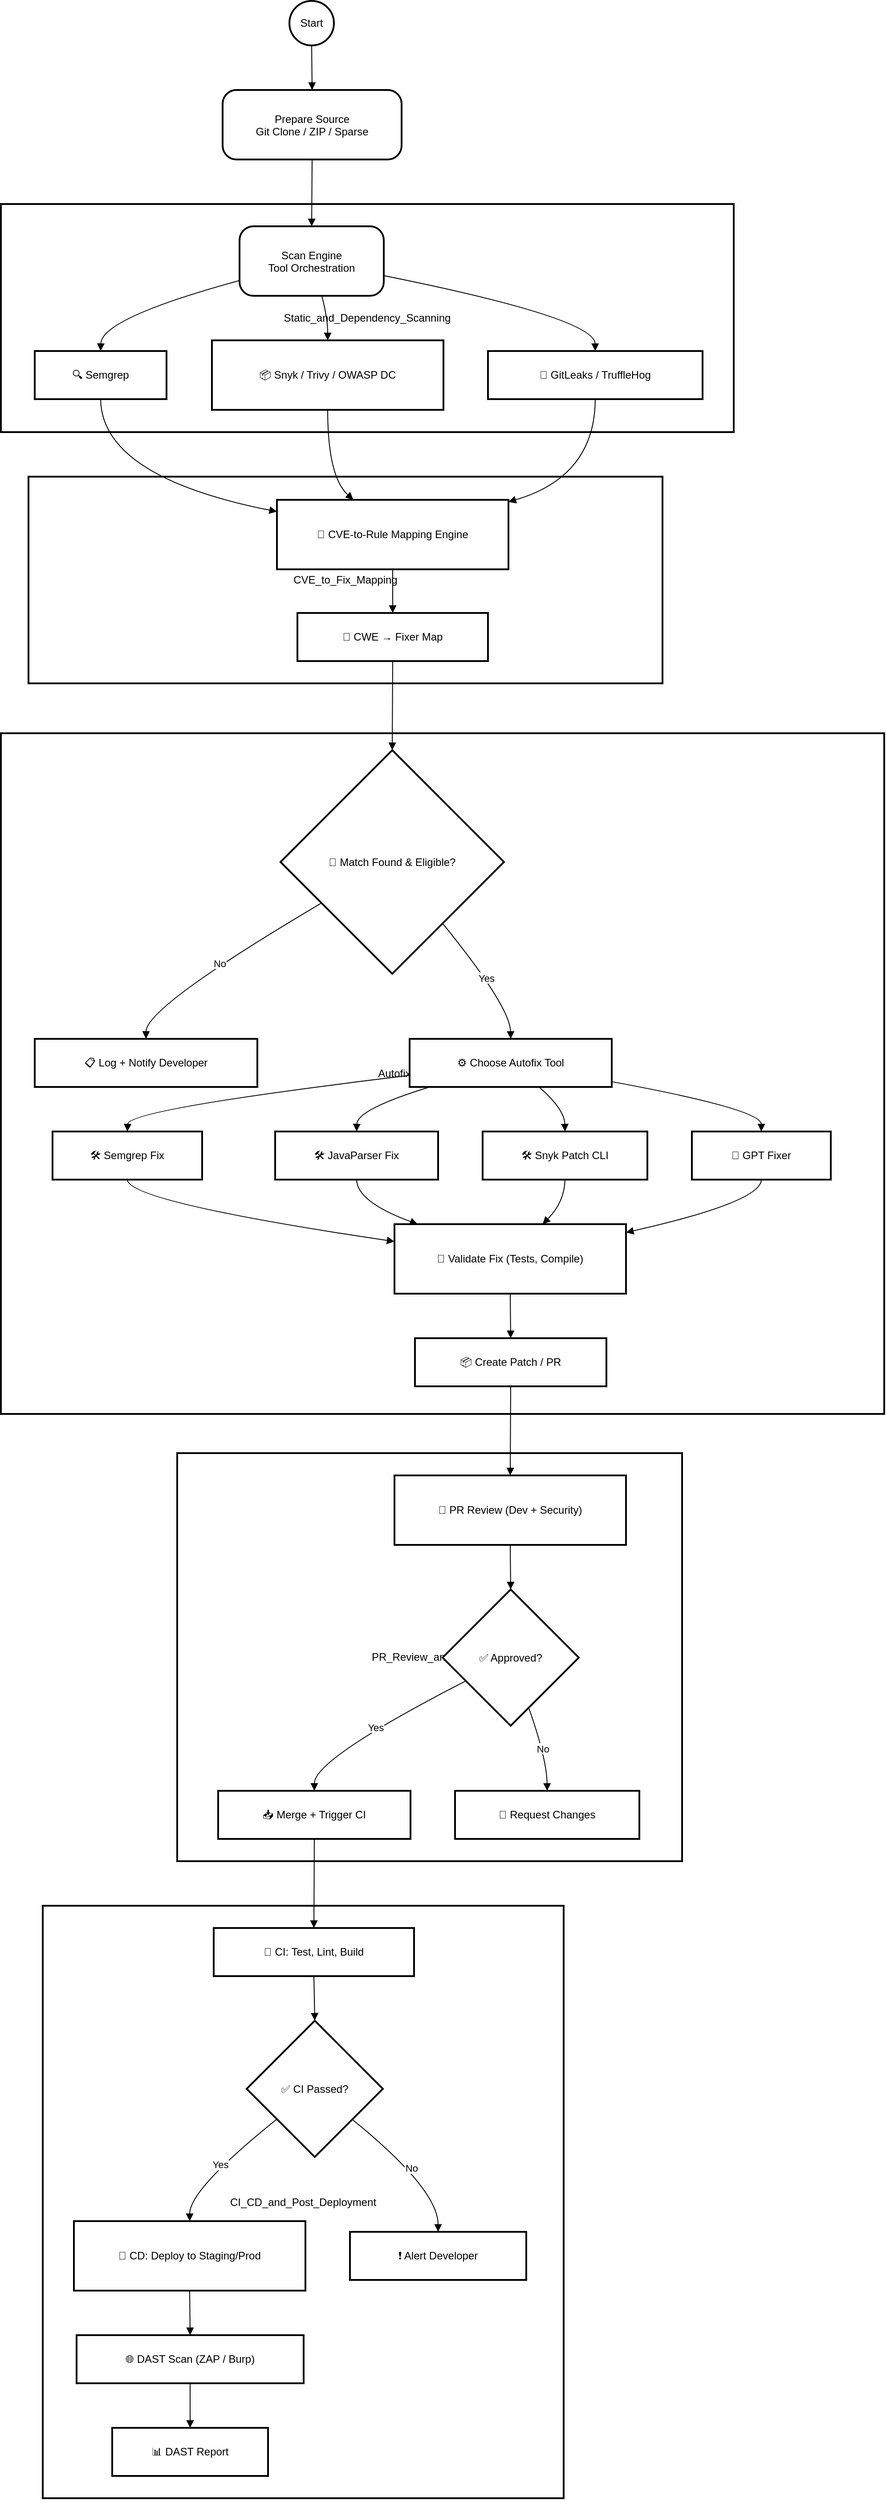 <mxfile version="28.0.4">
  <diagram name="Page-1" id="892onOLskE7xOwSgJ23O">
    <mxGraphModel dx="1011" dy="501" grid="1" gridSize="10" guides="1" tooltips="1" connect="1" arrows="1" fold="1" page="1" pageScale="1" pageWidth="850" pageHeight="1100" math="0" shadow="0">
      <root>
        <mxCell id="0" />
        <mxCell id="1" parent="0" />
        <mxCell id="ip-NU26Sr8X3tSFVFo44-1" value="CI_CD_and_Post_Deployment" style="whiteSpace=wrap;strokeWidth=2;" vertex="1" parent="1">
          <mxGeometry x="67" y="2158" width="585" height="665" as="geometry" />
        </mxCell>
        <mxCell id="ip-NU26Sr8X3tSFVFo44-2" value="PR_Review_and_Merge" style="whiteSpace=wrap;strokeWidth=2;" vertex="1" parent="1">
          <mxGeometry x="218" y="1650" width="567" height="458" as="geometry" />
        </mxCell>
        <mxCell id="ip-NU26Sr8X3tSFVFo44-3" value="Autofix_and_Patch_Engine" style="whiteSpace=wrap;strokeWidth=2;" vertex="1" parent="1">
          <mxGeometry x="20" y="842" width="992" height="764" as="geometry" />
        </mxCell>
        <mxCell id="ip-NU26Sr8X3tSFVFo44-4" value="CVE_to_Fix_Mapping" style="whiteSpace=wrap;strokeWidth=2;" vertex="1" parent="1">
          <mxGeometry x="51" y="554" width="712" height="232" as="geometry" />
        </mxCell>
        <mxCell id="ip-NU26Sr8X3tSFVFo44-5" value="Static_and_Dependency_Scanning" style="whiteSpace=wrap;strokeWidth=2;" vertex="1" parent="1">
          <mxGeometry x="20" y="248" width="823" height="256" as="geometry" />
        </mxCell>
        <mxCell id="ip-NU26Sr8X3tSFVFo44-6" value="Start" style="ellipse;aspect=fixed;strokeWidth=2;whiteSpace=wrap;" vertex="1" parent="1">
          <mxGeometry x="344" y="20" width="50" height="50" as="geometry" />
        </mxCell>
        <mxCell id="ip-NU26Sr8X3tSFVFo44-7" value="Prepare Source&#xa;Git Clone / ZIP / Sparse" style="rounded=1;arcSize=20;strokeWidth=2" vertex="1" parent="1">
          <mxGeometry x="269" y="120" width="201" height="78" as="geometry" />
        </mxCell>
        <mxCell id="ip-NU26Sr8X3tSFVFo44-8" value="Scan Engine&#xa;Tool Orchestration" style="rounded=1;arcSize=20;strokeWidth=2" vertex="1" parent="1">
          <mxGeometry x="288" y="273" width="162" height="78" as="geometry" />
        </mxCell>
        <mxCell id="ip-NU26Sr8X3tSFVFo44-9" value="🔍 Semgrep" style="whiteSpace=wrap;strokeWidth=2;" vertex="1" parent="1">
          <mxGeometry x="58" y="413" width="148" height="54" as="geometry" />
        </mxCell>
        <mxCell id="ip-NU26Sr8X3tSFVFo44-10" value="📦 Snyk / Trivy / OWASP DC" style="whiteSpace=wrap;strokeWidth=2;" vertex="1" parent="1">
          <mxGeometry x="257" y="401" width="260" height="78" as="geometry" />
        </mxCell>
        <mxCell id="ip-NU26Sr8X3tSFVFo44-11" value="🔑 GitLeaks / TruffleHog" style="whiteSpace=wrap;strokeWidth=2;" vertex="1" parent="1">
          <mxGeometry x="567" y="413" width="241" height="54" as="geometry" />
        </mxCell>
        <mxCell id="ip-NU26Sr8X3tSFVFo44-12" value="🧠 CVE-to-Rule Mapping Engine" style="whiteSpace=wrap;strokeWidth=2;" vertex="1" parent="1">
          <mxGeometry x="330" y="580" width="260" height="78" as="geometry" />
        </mxCell>
        <mxCell id="ip-NU26Sr8X3tSFVFo44-13" value="📘 CWE → Fixer Map" style="whiteSpace=wrap;strokeWidth=2;" vertex="1" parent="1">
          <mxGeometry x="353" y="707" width="214" height="54" as="geometry" />
        </mxCell>
        <mxCell id="ip-NU26Sr8X3tSFVFo44-14" value="🎯 Match Found &amp; Eligible?" style="rhombus;strokeWidth=2;whiteSpace=wrap;" vertex="1" parent="1">
          <mxGeometry x="334" y="861" width="251" height="251" as="geometry" />
        </mxCell>
        <mxCell id="ip-NU26Sr8X3tSFVFo44-15" value="📋 Log + Notify Developer" style="whiteSpace=wrap;strokeWidth=2;" vertex="1" parent="1">
          <mxGeometry x="58" y="1185" width="250" height="54" as="geometry" />
        </mxCell>
        <mxCell id="ip-NU26Sr8X3tSFVFo44-16" value="⚙️ Choose Autofix Tool" style="whiteSpace=wrap;strokeWidth=2;" vertex="1" parent="1">
          <mxGeometry x="479" y="1185" width="227" height="54" as="geometry" />
        </mxCell>
        <mxCell id="ip-NU26Sr8X3tSFVFo44-17" value="🛠 Semgrep Fix" style="whiteSpace=wrap;strokeWidth=2;" vertex="1" parent="1">
          <mxGeometry x="78" y="1289" width="168" height="54" as="geometry" />
        </mxCell>
        <mxCell id="ip-NU26Sr8X3tSFVFo44-18" value="🛠 JavaParser Fix" style="whiteSpace=wrap;strokeWidth=2;" vertex="1" parent="1">
          <mxGeometry x="328" y="1289" width="183" height="54" as="geometry" />
        </mxCell>
        <mxCell id="ip-NU26Sr8X3tSFVFo44-19" value="🛠 Snyk Patch CLI" style="whiteSpace=wrap;strokeWidth=2;" vertex="1" parent="1">
          <mxGeometry x="561" y="1289" width="185" height="54" as="geometry" />
        </mxCell>
        <mxCell id="ip-NU26Sr8X3tSFVFo44-20" value="🤖 GPT Fixer" style="whiteSpace=wrap;strokeWidth=2;" vertex="1" parent="1">
          <mxGeometry x="796" y="1289" width="156" height="54" as="geometry" />
        </mxCell>
        <mxCell id="ip-NU26Sr8X3tSFVFo44-21" value="🧪 Validate Fix (Tests, Compile)" style="whiteSpace=wrap;strokeWidth=2;" vertex="1" parent="1">
          <mxGeometry x="462" y="1393" width="260" height="78" as="geometry" />
        </mxCell>
        <mxCell id="ip-NU26Sr8X3tSFVFo44-22" value="📦 Create Patch / PR" style="whiteSpace=wrap;strokeWidth=2;" vertex="1" parent="1">
          <mxGeometry x="485" y="1521" width="215" height="54" as="geometry" />
        </mxCell>
        <mxCell id="ip-NU26Sr8X3tSFVFo44-23" value="🔁 PR Review (Dev + Security)" style="whiteSpace=wrap;strokeWidth=2;" vertex="1" parent="1">
          <mxGeometry x="462" y="1675" width="260" height="78" as="geometry" />
        </mxCell>
        <mxCell id="ip-NU26Sr8X3tSFVFo44-24" value="✅ Approved?" style="rhombus;strokeWidth=2;whiteSpace=wrap;" vertex="1" parent="1">
          <mxGeometry x="516" y="1803" width="153" height="153" as="geometry" />
        </mxCell>
        <mxCell id="ip-NU26Sr8X3tSFVFo44-25" value="📥 Merge + Trigger CI" style="whiteSpace=wrap;strokeWidth=2;" vertex="1" parent="1">
          <mxGeometry x="264" y="2029" width="216" height="54" as="geometry" />
        </mxCell>
        <mxCell id="ip-NU26Sr8X3tSFVFo44-26" value="🛑 Request Changes" style="whiteSpace=wrap;strokeWidth=2;" vertex="1" parent="1">
          <mxGeometry x="530" y="2029" width="207" height="54" as="geometry" />
        </mxCell>
        <mxCell id="ip-NU26Sr8X3tSFVFo44-27" value="🧪 CI: Test, Lint, Build" style="whiteSpace=wrap;strokeWidth=2;" vertex="1" parent="1">
          <mxGeometry x="259" y="2183" width="225" height="54" as="geometry" />
        </mxCell>
        <mxCell id="ip-NU26Sr8X3tSFVFo44-28" value="✅ CI Passed?" style="rhombus;strokeWidth=2;whiteSpace=wrap;" vertex="1" parent="1">
          <mxGeometry x="296" y="2287" width="153" height="153" as="geometry" />
        </mxCell>
        <mxCell id="ip-NU26Sr8X3tSFVFo44-29" value="🚀 CD: Deploy to Staging/Prod" style="whiteSpace=wrap;strokeWidth=2;" vertex="1" parent="1">
          <mxGeometry x="102" y="2512" width="260" height="78" as="geometry" />
        </mxCell>
        <mxCell id="ip-NU26Sr8X3tSFVFo44-30" value="❗ Alert Developer" style="whiteSpace=wrap;strokeWidth=2;" vertex="1" parent="1">
          <mxGeometry x="412" y="2524" width="198" height="54" as="geometry" />
        </mxCell>
        <mxCell id="ip-NU26Sr8X3tSFVFo44-31" value="🌐 DAST Scan (ZAP / Burp)" style="whiteSpace=wrap;strokeWidth=2;" vertex="1" parent="1">
          <mxGeometry x="105" y="2640" width="255" height="54" as="geometry" />
        </mxCell>
        <mxCell id="ip-NU26Sr8X3tSFVFo44-32" value="📊 DAST Report" style="whiteSpace=wrap;strokeWidth=2;" vertex="1" parent="1">
          <mxGeometry x="145" y="2744" width="175" height="54" as="geometry" />
        </mxCell>
        <mxCell id="ip-NU26Sr8X3tSFVFo44-33" value="" style="curved=1;startArrow=none;endArrow=block;exitX=0.5;exitY=1;entryX=0.5;entryY=0;rounded=0;" edge="1" parent="1" source="ip-NU26Sr8X3tSFVFo44-6" target="ip-NU26Sr8X3tSFVFo44-7">
          <mxGeometry relative="1" as="geometry">
            <Array as="points" />
          </mxGeometry>
        </mxCell>
        <mxCell id="ip-NU26Sr8X3tSFVFo44-34" value="" style="curved=1;startArrow=none;endArrow=block;exitX=0.5;exitY=1;entryX=0.5;entryY=0;rounded=0;" edge="1" parent="1" source="ip-NU26Sr8X3tSFVFo44-7" target="ip-NU26Sr8X3tSFVFo44-8">
          <mxGeometry relative="1" as="geometry">
            <Array as="points" />
          </mxGeometry>
        </mxCell>
        <mxCell id="ip-NU26Sr8X3tSFVFo44-35" value="" style="curved=1;startArrow=none;endArrow=block;exitX=0;exitY=0.78;entryX=0.5;entryY=0;rounded=0;" edge="1" parent="1" source="ip-NU26Sr8X3tSFVFo44-8" target="ip-NU26Sr8X3tSFVFo44-9">
          <mxGeometry relative="1" as="geometry">
            <Array as="points">
              <mxPoint x="133" y="376" />
            </Array>
          </mxGeometry>
        </mxCell>
        <mxCell id="ip-NU26Sr8X3tSFVFo44-36" value="" style="curved=1;startArrow=none;endArrow=block;exitX=0.57;exitY=1;entryX=0.5;entryY=0;rounded=0;" edge="1" parent="1" source="ip-NU26Sr8X3tSFVFo44-8" target="ip-NU26Sr8X3tSFVFo44-10">
          <mxGeometry relative="1" as="geometry">
            <Array as="points">
              <mxPoint x="387" y="376" />
            </Array>
          </mxGeometry>
        </mxCell>
        <mxCell id="ip-NU26Sr8X3tSFVFo44-37" value="" style="curved=1;startArrow=none;endArrow=block;exitX=1;exitY=0.71;entryX=0.5;entryY=0;rounded=0;" edge="1" parent="1" source="ip-NU26Sr8X3tSFVFo44-8" target="ip-NU26Sr8X3tSFVFo44-11">
          <mxGeometry relative="1" as="geometry">
            <Array as="points">
              <mxPoint x="687" y="376" />
            </Array>
          </mxGeometry>
        </mxCell>
        <mxCell id="ip-NU26Sr8X3tSFVFo44-38" value="" style="curved=1;startArrow=none;endArrow=block;exitX=0.5;exitY=1;entryX=0;entryY=0.17;rounded=0;" edge="1" parent="1" source="ip-NU26Sr8X3tSFVFo44-9" target="ip-NU26Sr8X3tSFVFo44-12">
          <mxGeometry relative="1" as="geometry">
            <Array as="points">
              <mxPoint x="133" y="554" />
            </Array>
          </mxGeometry>
        </mxCell>
        <mxCell id="ip-NU26Sr8X3tSFVFo44-39" value="" style="curved=1;startArrow=none;endArrow=block;exitX=0.5;exitY=1;entryX=0.33;entryY=0;rounded=0;" edge="1" parent="1" source="ip-NU26Sr8X3tSFVFo44-10" target="ip-NU26Sr8X3tSFVFo44-12">
          <mxGeometry relative="1" as="geometry">
            <Array as="points">
              <mxPoint x="387" y="554" />
            </Array>
          </mxGeometry>
        </mxCell>
        <mxCell id="ip-NU26Sr8X3tSFVFo44-40" value="" style="curved=1;startArrow=none;endArrow=block;exitX=0.5;exitY=1;entryX=1;entryY=0.03;rounded=0;" edge="1" parent="1" source="ip-NU26Sr8X3tSFVFo44-11" target="ip-NU26Sr8X3tSFVFo44-12">
          <mxGeometry relative="1" as="geometry">
            <Array as="points">
              <mxPoint x="687" y="554" />
            </Array>
          </mxGeometry>
        </mxCell>
        <mxCell id="ip-NU26Sr8X3tSFVFo44-41" value="" style="curved=1;startArrow=none;endArrow=block;exitX=0.5;exitY=1;entryX=0.5;entryY=0;rounded=0;" edge="1" parent="1" source="ip-NU26Sr8X3tSFVFo44-12" target="ip-NU26Sr8X3tSFVFo44-13">
          <mxGeometry relative="1" as="geometry">
            <Array as="points" />
          </mxGeometry>
        </mxCell>
        <mxCell id="ip-NU26Sr8X3tSFVFo44-42" value="" style="curved=1;startArrow=none;endArrow=block;exitX=0.5;exitY=1;entryX=0.5;entryY=0;rounded=0;" edge="1" parent="1" source="ip-NU26Sr8X3tSFVFo44-13" target="ip-NU26Sr8X3tSFVFo44-14">
          <mxGeometry relative="1" as="geometry">
            <Array as="points" />
          </mxGeometry>
        </mxCell>
        <mxCell id="ip-NU26Sr8X3tSFVFo44-43" value="No" style="curved=1;startArrow=none;endArrow=block;exitX=0;exitY=0.79;entryX=0.5;entryY=0;rounded=0;" edge="1" parent="1" source="ip-NU26Sr8X3tSFVFo44-14" target="ip-NU26Sr8X3tSFVFo44-15">
          <mxGeometry relative="1" as="geometry">
            <Array as="points">
              <mxPoint x="183" y="1149" />
            </Array>
          </mxGeometry>
        </mxCell>
        <mxCell id="ip-NU26Sr8X3tSFVFo44-44" value="Yes" style="curved=1;startArrow=none;endArrow=block;exitX=0.91;exitY=1;entryX=0.5;entryY=0;rounded=0;" edge="1" parent="1" source="ip-NU26Sr8X3tSFVFo44-14" target="ip-NU26Sr8X3tSFVFo44-16">
          <mxGeometry relative="1" as="geometry">
            <Array as="points">
              <mxPoint x="592" y="1149" />
            </Array>
          </mxGeometry>
        </mxCell>
        <mxCell id="ip-NU26Sr8X3tSFVFo44-45" value="" style="curved=1;startArrow=none;endArrow=block;exitX=0;exitY=0.76;entryX=0.5;entryY=0;rounded=0;" edge="1" parent="1" source="ip-NU26Sr8X3tSFVFo44-16" target="ip-NU26Sr8X3tSFVFo44-17">
          <mxGeometry relative="1" as="geometry">
            <Array as="points">
              <mxPoint x="163" y="1264" />
            </Array>
          </mxGeometry>
        </mxCell>
        <mxCell id="ip-NU26Sr8X3tSFVFo44-46" value="" style="curved=1;startArrow=none;endArrow=block;exitX=0.1;exitY=1;entryX=0.5;entryY=0;rounded=0;" edge="1" parent="1" source="ip-NU26Sr8X3tSFVFo44-16" target="ip-NU26Sr8X3tSFVFo44-18">
          <mxGeometry relative="1" as="geometry">
            <Array as="points">
              <mxPoint x="420" y="1264" />
            </Array>
          </mxGeometry>
        </mxCell>
        <mxCell id="ip-NU26Sr8X3tSFVFo44-47" value="" style="curved=1;startArrow=none;endArrow=block;exitX=0.64;exitY=1;entryX=0.5;entryY=0;rounded=0;" edge="1" parent="1" source="ip-NU26Sr8X3tSFVFo44-16" target="ip-NU26Sr8X3tSFVFo44-19">
          <mxGeometry relative="1" as="geometry">
            <Array as="points">
              <mxPoint x="653" y="1264" />
            </Array>
          </mxGeometry>
        </mxCell>
        <mxCell id="ip-NU26Sr8X3tSFVFo44-48" value="" style="curved=1;startArrow=none;endArrow=block;exitX=1;exitY=0.89;entryX=0.5;entryY=0;rounded=0;" edge="1" parent="1" source="ip-NU26Sr8X3tSFVFo44-16" target="ip-NU26Sr8X3tSFVFo44-20">
          <mxGeometry relative="1" as="geometry">
            <Array as="points">
              <mxPoint x="874" y="1264" />
            </Array>
          </mxGeometry>
        </mxCell>
        <mxCell id="ip-NU26Sr8X3tSFVFo44-49" value="" style="curved=1;startArrow=none;endArrow=block;exitX=0.5;exitY=1;entryX=0;entryY=0.25;rounded=0;" edge="1" parent="1" source="ip-NU26Sr8X3tSFVFo44-17" target="ip-NU26Sr8X3tSFVFo44-21">
          <mxGeometry relative="1" as="geometry">
            <Array as="points">
              <mxPoint x="163" y="1368" />
            </Array>
          </mxGeometry>
        </mxCell>
        <mxCell id="ip-NU26Sr8X3tSFVFo44-50" value="" style="curved=1;startArrow=none;endArrow=block;exitX=0.5;exitY=1;entryX=0.1;entryY=0;rounded=0;" edge="1" parent="1" source="ip-NU26Sr8X3tSFVFo44-18" target="ip-NU26Sr8X3tSFVFo44-21">
          <mxGeometry relative="1" as="geometry">
            <Array as="points">
              <mxPoint x="420" y="1368" />
            </Array>
          </mxGeometry>
        </mxCell>
        <mxCell id="ip-NU26Sr8X3tSFVFo44-51" value="" style="curved=1;startArrow=none;endArrow=block;exitX=0.5;exitY=1;entryX=0.64;entryY=0;rounded=0;" edge="1" parent="1" source="ip-NU26Sr8X3tSFVFo44-19" target="ip-NU26Sr8X3tSFVFo44-21">
          <mxGeometry relative="1" as="geometry">
            <Array as="points">
              <mxPoint x="653" y="1368" />
            </Array>
          </mxGeometry>
        </mxCell>
        <mxCell id="ip-NU26Sr8X3tSFVFo44-52" value="" style="curved=1;startArrow=none;endArrow=block;exitX=0.5;exitY=1;entryX=1;entryY=0.12;rounded=0;" edge="1" parent="1" source="ip-NU26Sr8X3tSFVFo44-20" target="ip-NU26Sr8X3tSFVFo44-21">
          <mxGeometry relative="1" as="geometry">
            <Array as="points">
              <mxPoint x="874" y="1368" />
            </Array>
          </mxGeometry>
        </mxCell>
        <mxCell id="ip-NU26Sr8X3tSFVFo44-53" value="" style="curved=1;startArrow=none;endArrow=block;exitX=0.5;exitY=1;entryX=0.5;entryY=0;rounded=0;" edge="1" parent="1" source="ip-NU26Sr8X3tSFVFo44-21" target="ip-NU26Sr8X3tSFVFo44-22">
          <mxGeometry relative="1" as="geometry">
            <Array as="points" />
          </mxGeometry>
        </mxCell>
        <mxCell id="ip-NU26Sr8X3tSFVFo44-54" value="" style="curved=1;startArrow=none;endArrow=block;exitX=0.5;exitY=1;entryX=0.5;entryY=0;rounded=0;" edge="1" parent="1" source="ip-NU26Sr8X3tSFVFo44-22" target="ip-NU26Sr8X3tSFVFo44-23">
          <mxGeometry relative="1" as="geometry">
            <Array as="points" />
          </mxGeometry>
        </mxCell>
        <mxCell id="ip-NU26Sr8X3tSFVFo44-55" value="" style="curved=1;startArrow=none;endArrow=block;exitX=0.5;exitY=1;entryX=0.5;entryY=0;rounded=0;" edge="1" parent="1" source="ip-NU26Sr8X3tSFVFo44-23" target="ip-NU26Sr8X3tSFVFo44-24">
          <mxGeometry relative="1" as="geometry">
            <Array as="points" />
          </mxGeometry>
        </mxCell>
        <mxCell id="ip-NU26Sr8X3tSFVFo44-56" value="Yes" style="curved=1;startArrow=none;endArrow=block;exitX=0;exitY=0.76;entryX=0.5;entryY=0;rounded=0;" edge="1" parent="1" source="ip-NU26Sr8X3tSFVFo44-24" target="ip-NU26Sr8X3tSFVFo44-25">
          <mxGeometry relative="1" as="geometry">
            <Array as="points">
              <mxPoint x="372" y="1993" />
            </Array>
          </mxGeometry>
        </mxCell>
        <mxCell id="ip-NU26Sr8X3tSFVFo44-57" value="No" style="curved=1;startArrow=none;endArrow=block;exitX=0.68;exitY=1;entryX=0.5;entryY=0;rounded=0;" edge="1" parent="1" source="ip-NU26Sr8X3tSFVFo44-24" target="ip-NU26Sr8X3tSFVFo44-26">
          <mxGeometry relative="1" as="geometry">
            <Array as="points">
              <mxPoint x="633" y="1993" />
            </Array>
          </mxGeometry>
        </mxCell>
        <mxCell id="ip-NU26Sr8X3tSFVFo44-58" value="" style="curved=1;startArrow=none;endArrow=block;exitX=0.5;exitY=1;entryX=0.5;entryY=0;rounded=0;" edge="1" parent="1" source="ip-NU26Sr8X3tSFVFo44-25" target="ip-NU26Sr8X3tSFVFo44-27">
          <mxGeometry relative="1" as="geometry">
            <Array as="points" />
          </mxGeometry>
        </mxCell>
        <mxCell id="ip-NU26Sr8X3tSFVFo44-59" value="" style="curved=1;startArrow=none;endArrow=block;exitX=0.5;exitY=1;entryX=0.5;entryY=0;rounded=0;" edge="1" parent="1" source="ip-NU26Sr8X3tSFVFo44-27" target="ip-NU26Sr8X3tSFVFo44-28">
          <mxGeometry relative="1" as="geometry">
            <Array as="points" />
          </mxGeometry>
        </mxCell>
        <mxCell id="ip-NU26Sr8X3tSFVFo44-60" value="Yes" style="curved=1;startArrow=none;endArrow=block;exitX=0;exitY=0.9;entryX=0.5;entryY=0.01;rounded=0;" edge="1" parent="1" source="ip-NU26Sr8X3tSFVFo44-28" target="ip-NU26Sr8X3tSFVFo44-29">
          <mxGeometry relative="1" as="geometry">
            <Array as="points">
              <mxPoint x="232" y="2476" />
            </Array>
          </mxGeometry>
        </mxCell>
        <mxCell id="ip-NU26Sr8X3tSFVFo44-61" value="No" style="curved=1;startArrow=none;endArrow=block;exitX=0.99;exitY=0.9;entryX=0.5;entryY=0.01;rounded=0;" edge="1" parent="1" source="ip-NU26Sr8X3tSFVFo44-28" target="ip-NU26Sr8X3tSFVFo44-30">
          <mxGeometry relative="1" as="geometry">
            <Array as="points">
              <mxPoint x="511" y="2476" />
            </Array>
          </mxGeometry>
        </mxCell>
        <mxCell id="ip-NU26Sr8X3tSFVFo44-62" value="" style="curved=1;startArrow=none;endArrow=block;exitX=0.5;exitY=1.01;entryX=0.5;entryY=0.01;rounded=0;" edge="1" parent="1" source="ip-NU26Sr8X3tSFVFo44-29" target="ip-NU26Sr8X3tSFVFo44-31">
          <mxGeometry relative="1" as="geometry">
            <Array as="points" />
          </mxGeometry>
        </mxCell>
        <mxCell id="ip-NU26Sr8X3tSFVFo44-63" value="" style="curved=1;startArrow=none;endArrow=block;exitX=0.5;exitY=1.01;entryX=0.5;entryY=0.01;rounded=0;" edge="1" parent="1" source="ip-NU26Sr8X3tSFVFo44-31" target="ip-NU26Sr8X3tSFVFo44-32">
          <mxGeometry relative="1" as="geometry">
            <Array as="points" />
          </mxGeometry>
        </mxCell>
      </root>
    </mxGraphModel>
  </diagram>
</mxfile>

